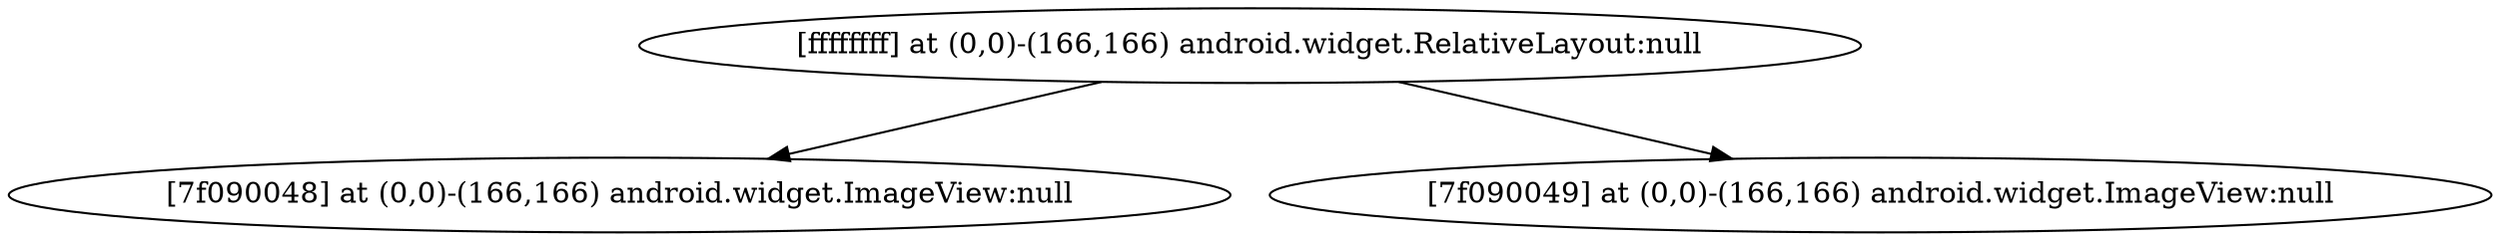 strict digraph G {
  1 [ label="[ffffffff] at (0,0)-(166,166) android.widget.RelativeLayout:null" ];
  2 [ label="[7f090048] at (0,0)-(166,166) android.widget.ImageView:null" ];
  3 [ label="[7f090049] at (0,0)-(166,166) android.widget.ImageView:null" ];
  1 -> 2;
  1 -> 3;
}
